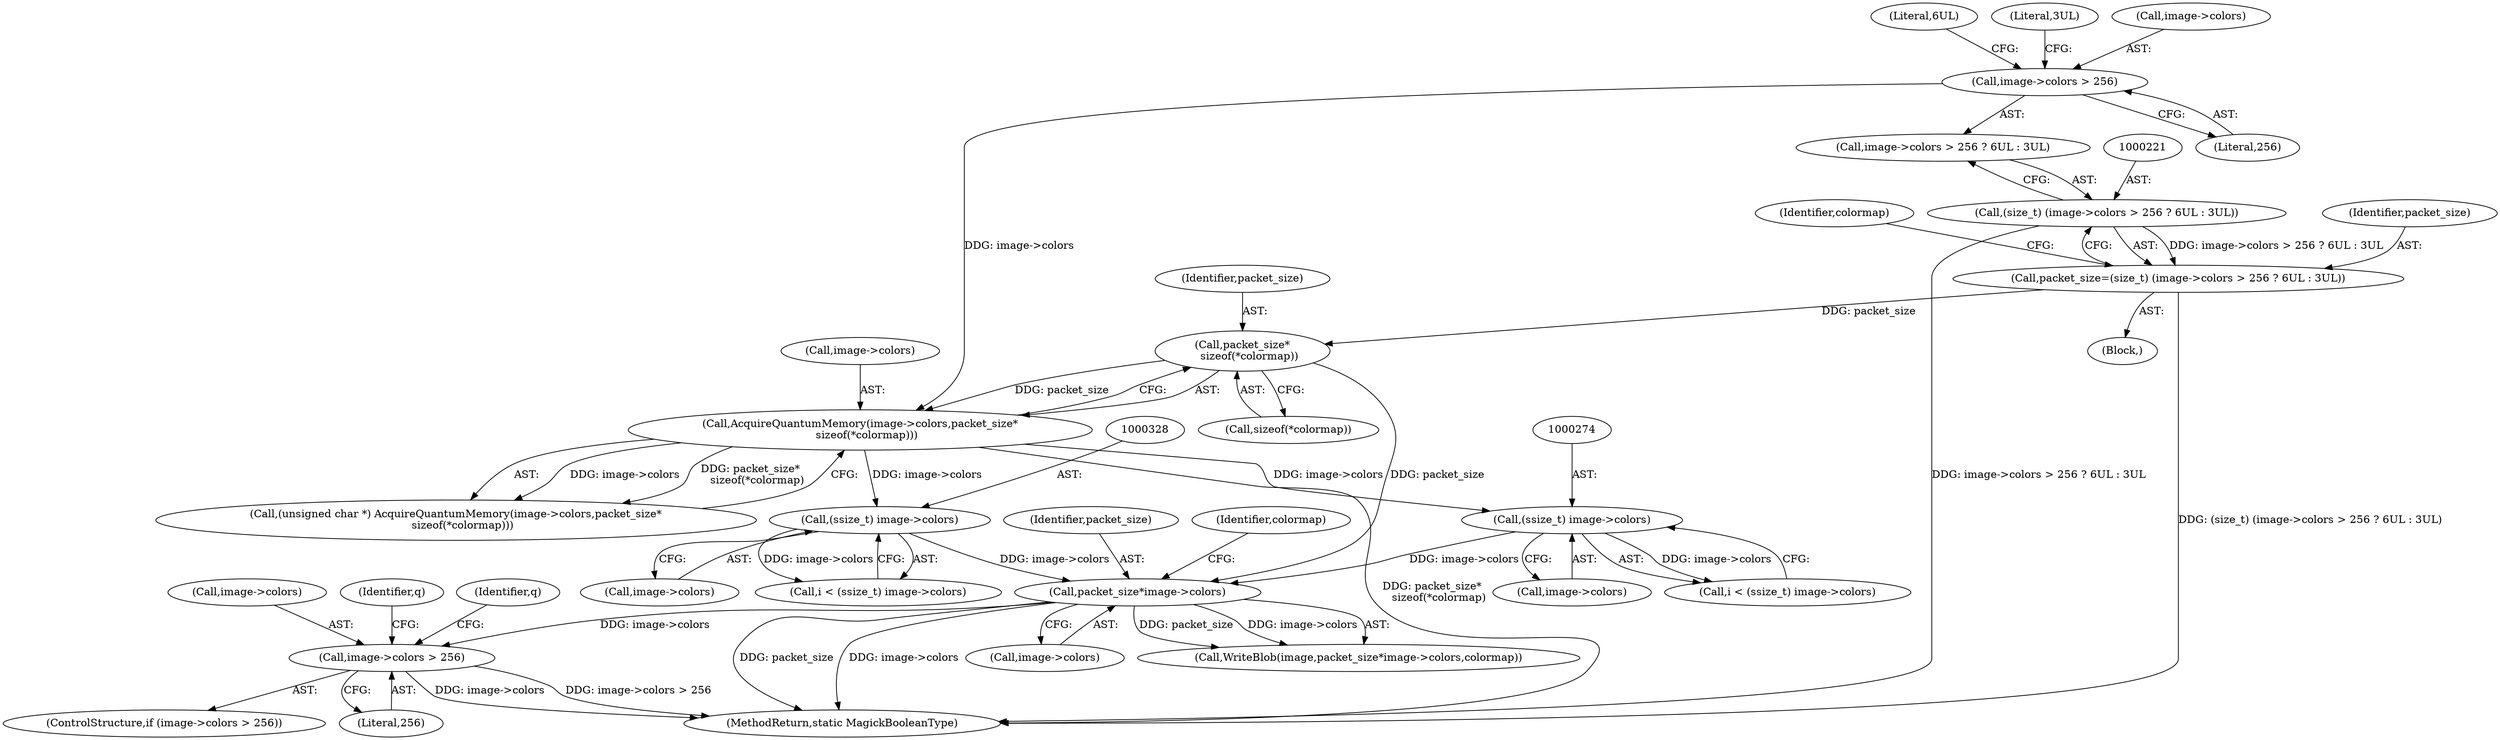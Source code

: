 digraph "0_ImageMagick_10b3823a7619ed22d42764733eb052c4159bc8c1@pointer" {
"1000498" [label="(Call,image->colors > 256)"];
"1000429" [label="(Call,packet_size*image->colors)"];
"1000238" [label="(Call,packet_size*\n    sizeof(*colormap))"];
"1000218" [label="(Call,packet_size=(size_t) (image->colors > 256 ? 6UL : 3UL))"];
"1000220" [label="(Call,(size_t) (image->colors > 256 ? 6UL : 3UL))"];
"1000273" [label="(Call,(ssize_t) image->colors)"];
"1000234" [label="(Call,AcquireQuantumMemory(image->colors,packet_size*\n    sizeof(*colormap)))"];
"1000223" [label="(Call,image->colors > 256)"];
"1000327" [label="(Call,(ssize_t) image->colors)"];
"1000327" [label="(Call,(ssize_t) image->colors)"];
"1000228" [label="(Literal,6UL)"];
"1000235" [label="(Call,image->colors)"];
"1000549" [label="(MethodReturn,static MagickBooleanType)"];
"1000273" [label="(Call,(ssize_t) image->colors)"];
"1000227" [label="(Literal,256)"];
"1000325" [label="(Call,i < (ssize_t) image->colors)"];
"1000497" [label="(ControlStructure,if (image->colors > 256))"];
"1000520" [label="(Identifier,q)"];
"1000223" [label="(Call,image->colors > 256)"];
"1000239" [label="(Identifier,packet_size)"];
"1000219" [label="(Identifier,packet_size)"];
"1000232" [label="(Call,(unsigned char *) AcquireQuantumMemory(image->colors,packet_size*\n    sizeof(*colormap)))"];
"1000275" [label="(Call,image->colors)"];
"1000240" [label="(Call,sizeof(*colormap))"];
"1000222" [label="(Call,image->colors > 256 ? 6UL : 3UL)"];
"1000229" [label="(Literal,3UL)"];
"1000107" [label="(Block,)"];
"1000498" [label="(Call,image->colors > 256)"];
"1000220" [label="(Call,(size_t) (image->colors > 256 ? 6UL : 3UL))"];
"1000431" [label="(Call,image->colors)"];
"1000429" [label="(Call,packet_size*image->colors)"];
"1000271" [label="(Call,i < (ssize_t) image->colors)"];
"1000427" [label="(Call,WriteBlob(image,packet_size*image->colors,colormap))"];
"1000238" [label="(Call,packet_size*\n    sizeof(*colormap))"];
"1000231" [label="(Identifier,colormap)"];
"1000329" [label="(Call,image->colors)"];
"1000430" [label="(Identifier,packet_size)"];
"1000234" [label="(Call,AcquireQuantumMemory(image->colors,packet_size*\n    sizeof(*colormap)))"];
"1000224" [label="(Call,image->colors)"];
"1000506" [label="(Identifier,q)"];
"1000499" [label="(Call,image->colors)"];
"1000434" [label="(Identifier,colormap)"];
"1000218" [label="(Call,packet_size=(size_t) (image->colors > 256 ? 6UL : 3UL))"];
"1000502" [label="(Literal,256)"];
"1000498" -> "1000497"  [label="AST: "];
"1000498" -> "1000502"  [label="CFG: "];
"1000499" -> "1000498"  [label="AST: "];
"1000502" -> "1000498"  [label="AST: "];
"1000506" -> "1000498"  [label="CFG: "];
"1000520" -> "1000498"  [label="CFG: "];
"1000498" -> "1000549"  [label="DDG: image->colors > 256"];
"1000498" -> "1000549"  [label="DDG: image->colors"];
"1000429" -> "1000498"  [label="DDG: image->colors"];
"1000429" -> "1000427"  [label="AST: "];
"1000429" -> "1000431"  [label="CFG: "];
"1000430" -> "1000429"  [label="AST: "];
"1000431" -> "1000429"  [label="AST: "];
"1000434" -> "1000429"  [label="CFG: "];
"1000429" -> "1000549"  [label="DDG: image->colors"];
"1000429" -> "1000549"  [label="DDG: packet_size"];
"1000429" -> "1000427"  [label="DDG: packet_size"];
"1000429" -> "1000427"  [label="DDG: image->colors"];
"1000238" -> "1000429"  [label="DDG: packet_size"];
"1000273" -> "1000429"  [label="DDG: image->colors"];
"1000327" -> "1000429"  [label="DDG: image->colors"];
"1000238" -> "1000234"  [label="AST: "];
"1000238" -> "1000240"  [label="CFG: "];
"1000239" -> "1000238"  [label="AST: "];
"1000240" -> "1000238"  [label="AST: "];
"1000234" -> "1000238"  [label="CFG: "];
"1000238" -> "1000234"  [label="DDG: packet_size"];
"1000218" -> "1000238"  [label="DDG: packet_size"];
"1000218" -> "1000107"  [label="AST: "];
"1000218" -> "1000220"  [label="CFG: "];
"1000219" -> "1000218"  [label="AST: "];
"1000220" -> "1000218"  [label="AST: "];
"1000231" -> "1000218"  [label="CFG: "];
"1000218" -> "1000549"  [label="DDG: (size_t) (image->colors > 256 ? 6UL : 3UL)"];
"1000220" -> "1000218"  [label="DDG: image->colors > 256 ? 6UL : 3UL"];
"1000220" -> "1000222"  [label="CFG: "];
"1000221" -> "1000220"  [label="AST: "];
"1000222" -> "1000220"  [label="AST: "];
"1000220" -> "1000549"  [label="DDG: image->colors > 256 ? 6UL : 3UL"];
"1000273" -> "1000271"  [label="AST: "];
"1000273" -> "1000275"  [label="CFG: "];
"1000274" -> "1000273"  [label="AST: "];
"1000275" -> "1000273"  [label="AST: "];
"1000271" -> "1000273"  [label="CFG: "];
"1000273" -> "1000271"  [label="DDG: image->colors"];
"1000234" -> "1000273"  [label="DDG: image->colors"];
"1000234" -> "1000232"  [label="AST: "];
"1000235" -> "1000234"  [label="AST: "];
"1000232" -> "1000234"  [label="CFG: "];
"1000234" -> "1000549"  [label="DDG: packet_size*\n    sizeof(*colormap)"];
"1000234" -> "1000232"  [label="DDG: image->colors"];
"1000234" -> "1000232"  [label="DDG: packet_size*\n    sizeof(*colormap)"];
"1000223" -> "1000234"  [label="DDG: image->colors"];
"1000234" -> "1000327"  [label="DDG: image->colors"];
"1000223" -> "1000222"  [label="AST: "];
"1000223" -> "1000227"  [label="CFG: "];
"1000224" -> "1000223"  [label="AST: "];
"1000227" -> "1000223"  [label="AST: "];
"1000228" -> "1000223"  [label="CFG: "];
"1000229" -> "1000223"  [label="CFG: "];
"1000327" -> "1000325"  [label="AST: "];
"1000327" -> "1000329"  [label="CFG: "];
"1000328" -> "1000327"  [label="AST: "];
"1000329" -> "1000327"  [label="AST: "];
"1000325" -> "1000327"  [label="CFG: "];
"1000327" -> "1000325"  [label="DDG: image->colors"];
}
